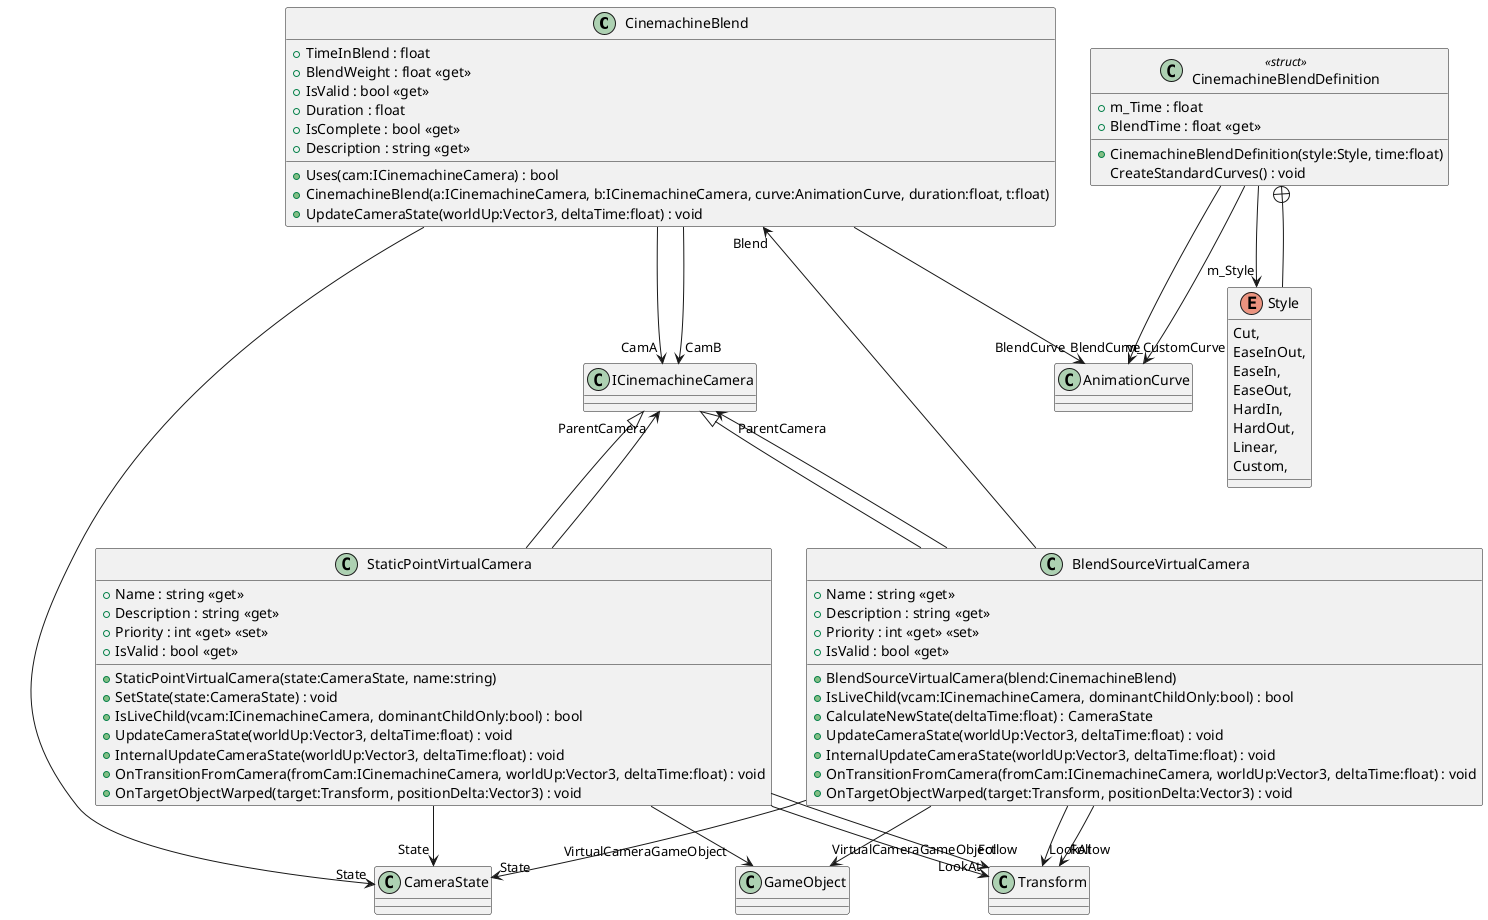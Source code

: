 @startuml
class CinemachineBlend {
    + TimeInBlend : float
    + BlendWeight : float <<get>>
    + IsValid : bool <<get>>
    + Duration : float
    + IsComplete : bool <<get>>
    + Description : string <<get>>
    + Uses(cam:ICinemachineCamera) : bool
    + CinemachineBlend(a:ICinemachineCamera, b:ICinemachineCamera, curve:AnimationCurve, duration:float, t:float)
    + UpdateCameraState(worldUp:Vector3, deltaTime:float) : void
}
class CinemachineBlendDefinition <<struct>> {
    + m_Time : float
    + BlendTime : float <<get>>
    + CinemachineBlendDefinition(style:Style, time:float)
    CreateStandardCurves() : void
}
class StaticPointVirtualCamera {
    + StaticPointVirtualCamera(state:CameraState, name:string)
    + SetState(state:CameraState) : void
    + Name : string <<get>>
    + Description : string <<get>>
    + Priority : int <<get>> <<set>>
    + IsValid : bool <<get>>
    + IsLiveChild(vcam:ICinemachineCamera, dominantChildOnly:bool) : bool
    + UpdateCameraState(worldUp:Vector3, deltaTime:float) : void
    + InternalUpdateCameraState(worldUp:Vector3, deltaTime:float) : void
    + OnTransitionFromCamera(fromCam:ICinemachineCamera, worldUp:Vector3, deltaTime:float) : void
    + OnTargetObjectWarped(target:Transform, positionDelta:Vector3) : void
}
class BlendSourceVirtualCamera {
    + BlendSourceVirtualCamera(blend:CinemachineBlend)
    + Name : string <<get>>
    + Description : string <<get>>
    + Priority : int <<get>> <<set>>
    + IsValid : bool <<get>>
    + IsLiveChild(vcam:ICinemachineCamera, dominantChildOnly:bool) : bool
    + CalculateNewState(deltaTime:float) : CameraState
    + UpdateCameraState(worldUp:Vector3, deltaTime:float) : void
    + InternalUpdateCameraState(worldUp:Vector3, deltaTime:float) : void
    + OnTransitionFromCamera(fromCam:ICinemachineCamera, worldUp:Vector3, deltaTime:float) : void
    + OnTargetObjectWarped(target:Transform, positionDelta:Vector3) : void
}
enum Style {
    Cut,
    EaseInOut,
    EaseIn,
    EaseOut,
    HardIn,
    HardOut,
    Linear,
    Custom,
}
CinemachineBlend --> "CamA" ICinemachineCamera
CinemachineBlend --> "CamB" ICinemachineCamera
CinemachineBlend --> "BlendCurve" AnimationCurve
CinemachineBlend --> "State" CameraState
CinemachineBlendDefinition --> "m_Style" Style
CinemachineBlendDefinition --> "m_CustomCurve" AnimationCurve
CinemachineBlendDefinition --> "BlendCurve" AnimationCurve
ICinemachineCamera <|-- StaticPointVirtualCamera
StaticPointVirtualCamera --> "LookAt" Transform
StaticPointVirtualCamera --> "Follow" Transform
StaticPointVirtualCamera --> "State" CameraState
StaticPointVirtualCamera --> "VirtualCameraGameObject" GameObject
StaticPointVirtualCamera --> "ParentCamera" ICinemachineCamera
ICinemachineCamera <|-- BlendSourceVirtualCamera
BlendSourceVirtualCamera --> "Blend" CinemachineBlend
BlendSourceVirtualCamera --> "LookAt" Transform
BlendSourceVirtualCamera --> "Follow" Transform
BlendSourceVirtualCamera --> "State" CameraState
BlendSourceVirtualCamera --> "VirtualCameraGameObject" GameObject
BlendSourceVirtualCamera --> "ParentCamera" ICinemachineCamera
CinemachineBlendDefinition +-- Style
@enduml
